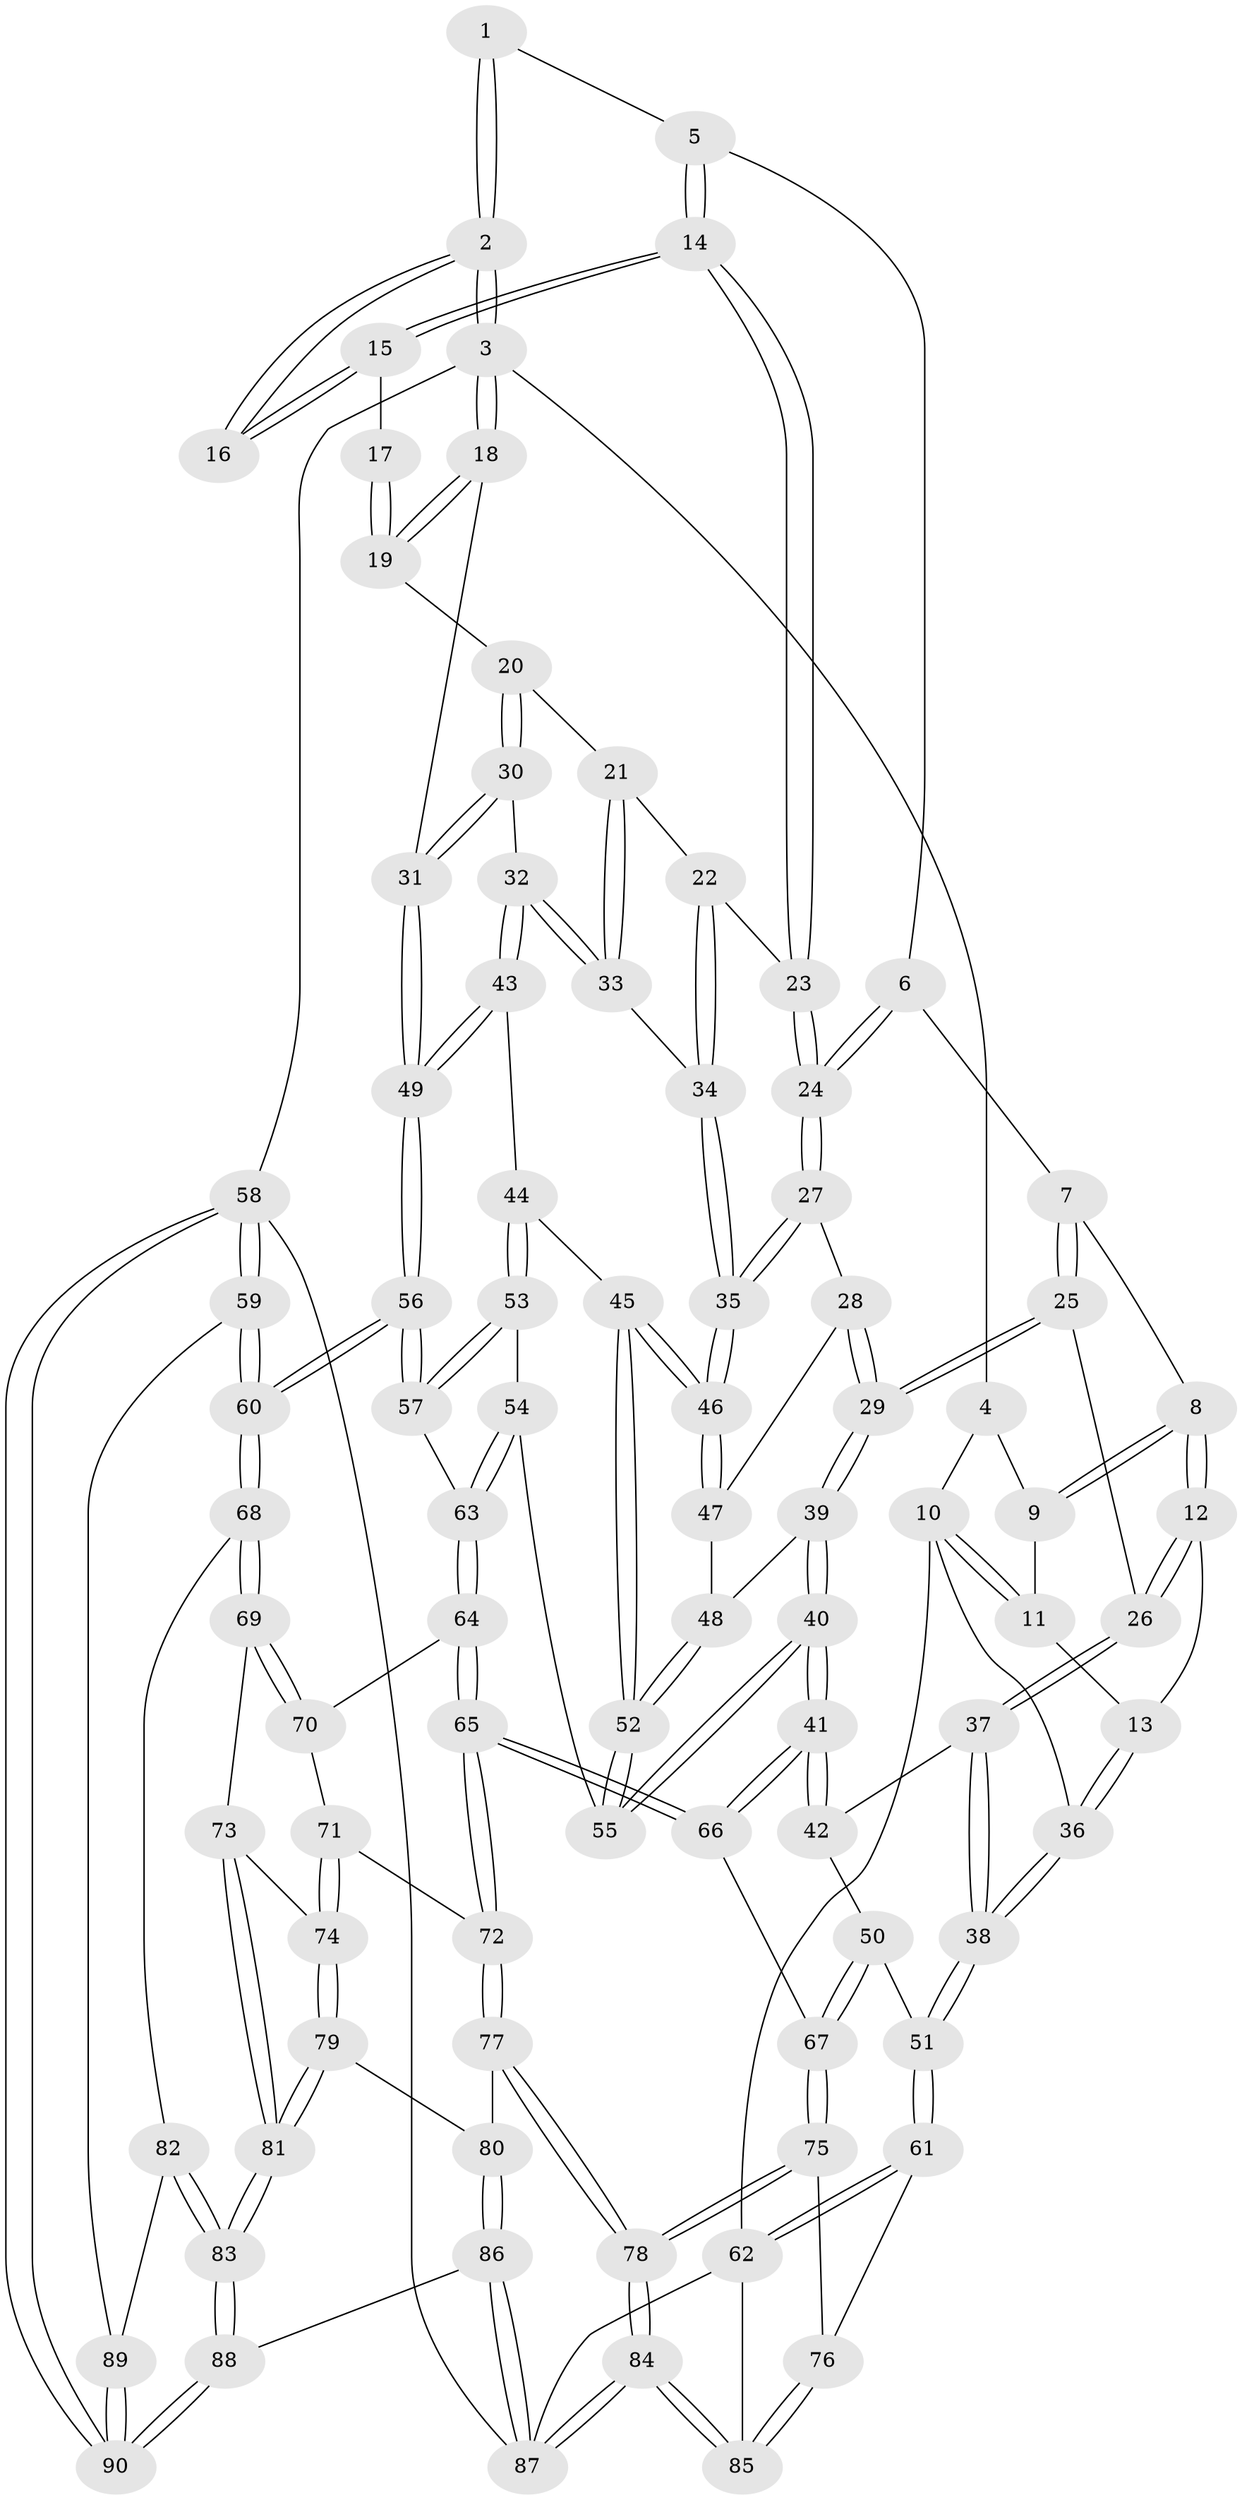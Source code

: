 // coarse degree distribution, {4: 0.4666666666666667, 5: 0.2222222222222222, 3: 0.13333333333333333, 6: 0.13333333333333333, 7: 0.044444444444444446}
// Generated by graph-tools (version 1.1) at 2025/21/03/04/25 18:21:12]
// undirected, 90 vertices, 221 edges
graph export_dot {
graph [start="1"]
  node [color=gray90,style=filled];
  1 [pos="+0.6238233723880846+0"];
  2 [pos="+1+0"];
  3 [pos="+1+0"];
  4 [pos="+0.3722075409774578+0"];
  5 [pos="+0.6732839754969515+0.007031121589253274"];
  6 [pos="+0.5215588991639059+0.14869577320938968"];
  7 [pos="+0.44620821713101494+0.14295072087848543"];
  8 [pos="+0.3929479317076966+0"];
  9 [pos="+0.3653774128717875+0"];
  10 [pos="+0+0.07045941168327476"];
  11 [pos="+0.2081836296464288+0.03668969589588341"];
  12 [pos="+0.2533364290714382+0.22431406272068335"];
  13 [pos="+0.17439832287949855+0.1897106696975899"];
  14 [pos="+0.7161314402033511+0.08999771059506546"];
  15 [pos="+0.7398471561572009+0.09240258114384277"];
  16 [pos="+0.9731684433853994+0"];
  17 [pos="+0.8147286773667671+0.107762260491699"];
  18 [pos="+1+0"];
  19 [pos="+0.8776474196422429+0.1475290834872046"];
  20 [pos="+0.8815486307602398+0.21906749390802974"];
  21 [pos="+0.8775401164431039+0.22286377474201066"];
  22 [pos="+0.8264838991994558+0.2471815714639281"];
  23 [pos="+0.6928500566185136+0.18950217086186924"];
  24 [pos="+0.6503394588328144+0.2450910078992841"];
  25 [pos="+0.4076578932546592+0.2663718811423086"];
  26 [pos="+0.3083766967728428+0.2754476118722787"];
  27 [pos="+0.6454480130777915+0.26535530316867095"];
  28 [pos="+0.5988516222219582+0.31000268400059694"];
  29 [pos="+0.5011671574418405+0.360555972749206"];
  30 [pos="+0.9689041535153968+0.2506533343546622"];
  31 [pos="+1+0.13476719719106048"];
  32 [pos="+0.9288925870562553+0.3733495669845553"];
  33 [pos="+0.8915880758322089+0.3506117186056909"];
  34 [pos="+0.8043341738262965+0.3377354191511848"];
  35 [pos="+0.7698731981978846+0.3602604641748677"];
  36 [pos="+0+0.28722362183002914"];
  37 [pos="+0.2668006124995735+0.36730479838790503"];
  38 [pos="+0+0.4067092546229859"];
  39 [pos="+0.49735715707090933+0.3912756178629537"];
  40 [pos="+0.4518206349780961+0.5531316373497728"];
  41 [pos="+0.43335029964950184+0.5808082017616938"];
  42 [pos="+0.27457799270688726+0.38976817011331605"];
  43 [pos="+0.9535244087066571+0.4223013935041871"];
  44 [pos="+0.7838007184907693+0.4469610141792295"];
  45 [pos="+0.7721513364722892+0.4293731876356228"];
  46 [pos="+0.7669976559233604+0.4151142073008988"];
  47 [pos="+0.6713525388905074+0.41738663852918373"];
  48 [pos="+0.6541362663960713+0.4513552619060031"];
  49 [pos="+1+0.6198091127957419"];
  50 [pos="+0.15988195047624143+0.5650544838214435"];
  51 [pos="+0+0.5504007214304198"];
  52 [pos="+0.6597085767308276+0.48803307639327137"];
  53 [pos="+0.7843147325308079+0.4658821681068455"];
  54 [pos="+0.6990559162405297+0.5482060812842313"];
  55 [pos="+0.6525833815174279+0.5141557112678392"];
  56 [pos="+1+0.6242613590436481"];
  57 [pos="+0.843348564729751+0.5624791504201025"];
  58 [pos="+1+1"];
  59 [pos="+1+0.8646742380862599"];
  60 [pos="+1+0.6831173680359154"];
  61 [pos="+0+0.6721941789821914"];
  62 [pos="+0+0.8449716216560329"];
  63 [pos="+0.7261856335619092+0.640135691234955"];
  64 [pos="+0.7168356229298601+0.6660139690484322"];
  65 [pos="+0.5423020485426406+0.6906661850383861"];
  66 [pos="+0.426236938983416+0.6066936941558487"];
  67 [pos="+0.3840213950262463+0.6318258601572417"];
  68 [pos="+0.9962432853959439+0.753437631850495"];
  69 [pos="+0.8828418907608415+0.7716288300690688"];
  70 [pos="+0.7182302427983751+0.6677905378755549"];
  71 [pos="+0.7073831465552283+0.7841429105671455"];
  72 [pos="+0.5626647846331952+0.777687887115523"];
  73 [pos="+0.8701793374721885+0.7842558036187779"];
  74 [pos="+0.7151414609749439+0.8352639491209208"];
  75 [pos="+0.32270306252533804+0.7684669204757593"];
  76 [pos="+0.13172466948187564+0.7857783383048846"];
  77 [pos="+0.5676717936615189+0.8131830707756118"];
  78 [pos="+0.3622437761241045+1"];
  79 [pos="+0.6985026733349898+0.8606227631486537"];
  80 [pos="+0.6359709421618552+0.8745314620942397"];
  81 [pos="+0.7921225081392771+0.95213561737341"];
  82 [pos="+0.8971399607776667+0.9311864477717332"];
  83 [pos="+0.7969768765588012+0.9823214771892943"];
  84 [pos="+0.341398335886265+1"];
  85 [pos="+0.1659357810089024+0.9550250955238209"];
  86 [pos="+0.5918905966365793+1"];
  87 [pos="+0.34997141853931985+1"];
  88 [pos="+0.7635090213687339+1"];
  89 [pos="+0.9277609829580015+0.9635112313296972"];
  90 [pos="+0.7772511278856177+1"];
  1 -- 2;
  1 -- 2;
  1 -- 5;
  2 -- 3;
  2 -- 3;
  2 -- 16;
  2 -- 16;
  3 -- 4;
  3 -- 18;
  3 -- 18;
  3 -- 58;
  4 -- 9;
  4 -- 10;
  5 -- 6;
  5 -- 14;
  5 -- 14;
  6 -- 7;
  6 -- 24;
  6 -- 24;
  7 -- 8;
  7 -- 25;
  7 -- 25;
  8 -- 9;
  8 -- 9;
  8 -- 12;
  8 -- 12;
  9 -- 11;
  10 -- 11;
  10 -- 11;
  10 -- 36;
  10 -- 62;
  11 -- 13;
  12 -- 13;
  12 -- 26;
  12 -- 26;
  13 -- 36;
  13 -- 36;
  14 -- 15;
  14 -- 15;
  14 -- 23;
  14 -- 23;
  15 -- 16;
  15 -- 16;
  15 -- 17;
  17 -- 19;
  17 -- 19;
  18 -- 19;
  18 -- 19;
  18 -- 31;
  19 -- 20;
  20 -- 21;
  20 -- 30;
  20 -- 30;
  21 -- 22;
  21 -- 33;
  21 -- 33;
  22 -- 23;
  22 -- 34;
  22 -- 34;
  23 -- 24;
  23 -- 24;
  24 -- 27;
  24 -- 27;
  25 -- 26;
  25 -- 29;
  25 -- 29;
  26 -- 37;
  26 -- 37;
  27 -- 28;
  27 -- 35;
  27 -- 35;
  28 -- 29;
  28 -- 29;
  28 -- 47;
  29 -- 39;
  29 -- 39;
  30 -- 31;
  30 -- 31;
  30 -- 32;
  31 -- 49;
  31 -- 49;
  32 -- 33;
  32 -- 33;
  32 -- 43;
  32 -- 43;
  33 -- 34;
  34 -- 35;
  34 -- 35;
  35 -- 46;
  35 -- 46;
  36 -- 38;
  36 -- 38;
  37 -- 38;
  37 -- 38;
  37 -- 42;
  38 -- 51;
  38 -- 51;
  39 -- 40;
  39 -- 40;
  39 -- 48;
  40 -- 41;
  40 -- 41;
  40 -- 55;
  40 -- 55;
  41 -- 42;
  41 -- 42;
  41 -- 66;
  41 -- 66;
  42 -- 50;
  43 -- 44;
  43 -- 49;
  43 -- 49;
  44 -- 45;
  44 -- 53;
  44 -- 53;
  45 -- 46;
  45 -- 46;
  45 -- 52;
  45 -- 52;
  46 -- 47;
  46 -- 47;
  47 -- 48;
  48 -- 52;
  48 -- 52;
  49 -- 56;
  49 -- 56;
  50 -- 51;
  50 -- 67;
  50 -- 67;
  51 -- 61;
  51 -- 61;
  52 -- 55;
  52 -- 55;
  53 -- 54;
  53 -- 57;
  53 -- 57;
  54 -- 55;
  54 -- 63;
  54 -- 63;
  56 -- 57;
  56 -- 57;
  56 -- 60;
  56 -- 60;
  57 -- 63;
  58 -- 59;
  58 -- 59;
  58 -- 90;
  58 -- 90;
  58 -- 87;
  59 -- 60;
  59 -- 60;
  59 -- 89;
  60 -- 68;
  60 -- 68;
  61 -- 62;
  61 -- 62;
  61 -- 76;
  62 -- 85;
  62 -- 87;
  63 -- 64;
  63 -- 64;
  64 -- 65;
  64 -- 65;
  64 -- 70;
  65 -- 66;
  65 -- 66;
  65 -- 72;
  65 -- 72;
  66 -- 67;
  67 -- 75;
  67 -- 75;
  68 -- 69;
  68 -- 69;
  68 -- 82;
  69 -- 70;
  69 -- 70;
  69 -- 73;
  70 -- 71;
  71 -- 72;
  71 -- 74;
  71 -- 74;
  72 -- 77;
  72 -- 77;
  73 -- 74;
  73 -- 81;
  73 -- 81;
  74 -- 79;
  74 -- 79;
  75 -- 76;
  75 -- 78;
  75 -- 78;
  76 -- 85;
  76 -- 85;
  77 -- 78;
  77 -- 78;
  77 -- 80;
  78 -- 84;
  78 -- 84;
  79 -- 80;
  79 -- 81;
  79 -- 81;
  80 -- 86;
  80 -- 86;
  81 -- 83;
  81 -- 83;
  82 -- 83;
  82 -- 83;
  82 -- 89;
  83 -- 88;
  83 -- 88;
  84 -- 85;
  84 -- 85;
  84 -- 87;
  84 -- 87;
  86 -- 87;
  86 -- 87;
  86 -- 88;
  88 -- 90;
  88 -- 90;
  89 -- 90;
  89 -- 90;
}
